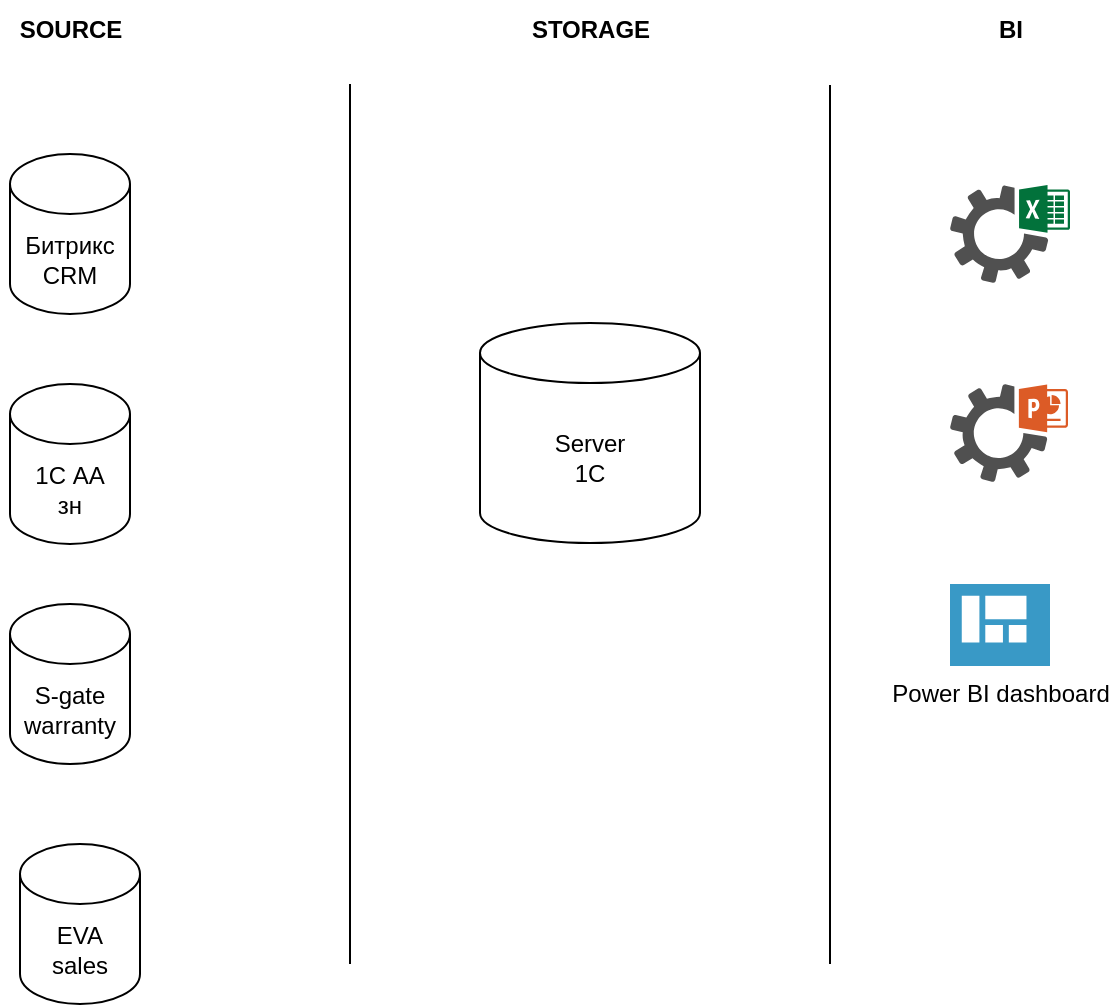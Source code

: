 <mxfile version="21.8.1" type="github">
  <diagram name="Страница — 1" id="gYUM-hIDIAx276U46wet">
    <mxGraphModel dx="794" dy="464" grid="1" gridSize="10" guides="1" tooltips="1" connect="1" arrows="1" fold="1" page="1" pageScale="1" pageWidth="827" pageHeight="1169" math="0" shadow="0">
      <root>
        <mxCell id="0" />
        <mxCell id="1" parent="0" />
        <mxCell id="c7UrGmr0j77cQybt0sbC-1" value="Server&lt;br&gt;1C" style="shape=cylinder3;whiteSpace=wrap;html=1;boundedLbl=1;backgroundOutline=1;size=15;" vertex="1" parent="1">
          <mxGeometry x="425" y="199.5" width="110" height="110" as="geometry" />
        </mxCell>
        <mxCell id="c7UrGmr0j77cQybt0sbC-10" value="&lt;b&gt;BI&lt;/b&gt;" style="text;html=1;align=center;verticalAlign=middle;resizable=0;points=[];autosize=1;strokeColor=none;fillColor=none;" vertex="1" parent="1">
          <mxGeometry x="670" y="38" width="40" height="30" as="geometry" />
        </mxCell>
        <mxCell id="c7UrGmr0j77cQybt0sbC-11" value="" style="sketch=0;pointerEvents=1;shadow=0;dashed=0;html=1;strokeColor=none;fillColor=#505050;labelPosition=center;verticalLabelPosition=bottom;verticalAlign=top;outlineConnect=0;align=center;shape=mxgraph.office.sites.excel_services;" vertex="1" parent="1">
          <mxGeometry x="660" y="130.5" width="60" height="49" as="geometry" />
        </mxCell>
        <mxCell id="c7UrGmr0j77cQybt0sbC-12" value="&lt;b&gt;STORAGE&lt;/b&gt;" style="text;html=1;align=center;verticalAlign=middle;resizable=0;points=[];autosize=1;strokeColor=none;fillColor=none;" vertex="1" parent="1">
          <mxGeometry x="440" y="38" width="80" height="30" as="geometry" />
        </mxCell>
        <mxCell id="c7UrGmr0j77cQybt0sbC-13" value="" style="endArrow=none;html=1;rounded=0;" edge="1" parent="1">
          <mxGeometry width="50" height="50" relative="1" as="geometry">
            <mxPoint x="600" y="520" as="sourcePoint" />
            <mxPoint x="600" y="80.5" as="targetPoint" />
          </mxGeometry>
        </mxCell>
        <mxCell id="c7UrGmr0j77cQybt0sbC-14" value="" style="endArrow=none;html=1;rounded=0;" edge="1" parent="1">
          <mxGeometry width="50" height="50" relative="1" as="geometry">
            <mxPoint x="360" y="520" as="sourcePoint" />
            <mxPoint x="360" y="80" as="targetPoint" />
          </mxGeometry>
        </mxCell>
        <mxCell id="c7UrGmr0j77cQybt0sbC-16" value="Битрикс&lt;br&gt;CRM" style="shape=cylinder3;whiteSpace=wrap;html=1;boundedLbl=1;backgroundOutline=1;size=15;" vertex="1" parent="1">
          <mxGeometry x="190" y="115" width="60" height="80" as="geometry" />
        </mxCell>
        <mxCell id="c7UrGmr0j77cQybt0sbC-17" value="1C АА&lt;br&gt;зн" style="shape=cylinder3;whiteSpace=wrap;html=1;boundedLbl=1;backgroundOutline=1;size=15;" vertex="1" parent="1">
          <mxGeometry x="190" y="230" width="60" height="80" as="geometry" />
        </mxCell>
        <mxCell id="c7UrGmr0j77cQybt0sbC-18" value="&lt;b&gt;SOURCE&lt;/b&gt;" style="text;html=1;align=center;verticalAlign=middle;resizable=0;points=[];autosize=1;strokeColor=none;fillColor=none;" vertex="1" parent="1">
          <mxGeometry x="185" y="38" width="70" height="30" as="geometry" />
        </mxCell>
        <mxCell id="c7UrGmr0j77cQybt0sbC-19" value="S-gate&lt;br&gt;warranty" style="shape=cylinder3;whiteSpace=wrap;html=1;boundedLbl=1;backgroundOutline=1;size=15;" vertex="1" parent="1">
          <mxGeometry x="190" y="340" width="60" height="80" as="geometry" />
        </mxCell>
        <mxCell id="c7UrGmr0j77cQybt0sbC-20" value="EVA &lt;br&gt;sales" style="shape=cylinder3;whiteSpace=wrap;html=1;boundedLbl=1;backgroundOutline=1;size=15;" vertex="1" parent="1">
          <mxGeometry x="195" y="460" width="60" height="80" as="geometry" />
        </mxCell>
        <mxCell id="c7UrGmr0j77cQybt0sbC-22" value="" style="sketch=0;pointerEvents=1;shadow=0;dashed=0;html=1;strokeColor=none;fillColor=#505050;labelPosition=center;verticalLabelPosition=bottom;verticalAlign=top;outlineConnect=0;align=center;shape=mxgraph.office.sites.powerpoint_automation_services;" vertex="1" parent="1">
          <mxGeometry x="660" y="230" width="59" height="49" as="geometry" />
        </mxCell>
        <mxCell id="c7UrGmr0j77cQybt0sbC-23" value="Power BI dashboard" style="image;sketch=0;aspect=fixed;html=1;points=[];align=center;fontSize=12;image=img/lib/mscae/Shared_Dashboard.svg;" vertex="1" parent="1">
          <mxGeometry x="660" y="330" width="50" height="41" as="geometry" />
        </mxCell>
      </root>
    </mxGraphModel>
  </diagram>
</mxfile>
